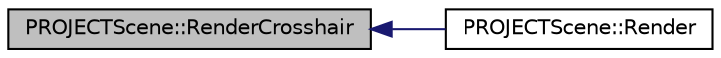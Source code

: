 digraph "PROJECTScene::RenderCrosshair"
{
  bgcolor="transparent";
  edge [fontname="Helvetica",fontsize="10",labelfontname="Helvetica",labelfontsize="10"];
  node [fontname="Helvetica",fontsize="10",shape=record];
  rankdir="LR";
  Node1 [label="PROJECTScene::RenderCrosshair",height=0.2,width=0.4,color="black", fillcolor="grey75", style="filled", fontcolor="black"];
  Node1 -> Node2 [dir="back",color="midnightblue",fontsize="10",style="solid",fontname="Helvetica"];
  Node2 [label="PROJECTScene::Render",height=0.2,width=0.4,color="black",URL="$classPROJECTScene.html#a67fe944ad8dbaf81cedfb07cff9b860c",tooltip="Render. "];
}
